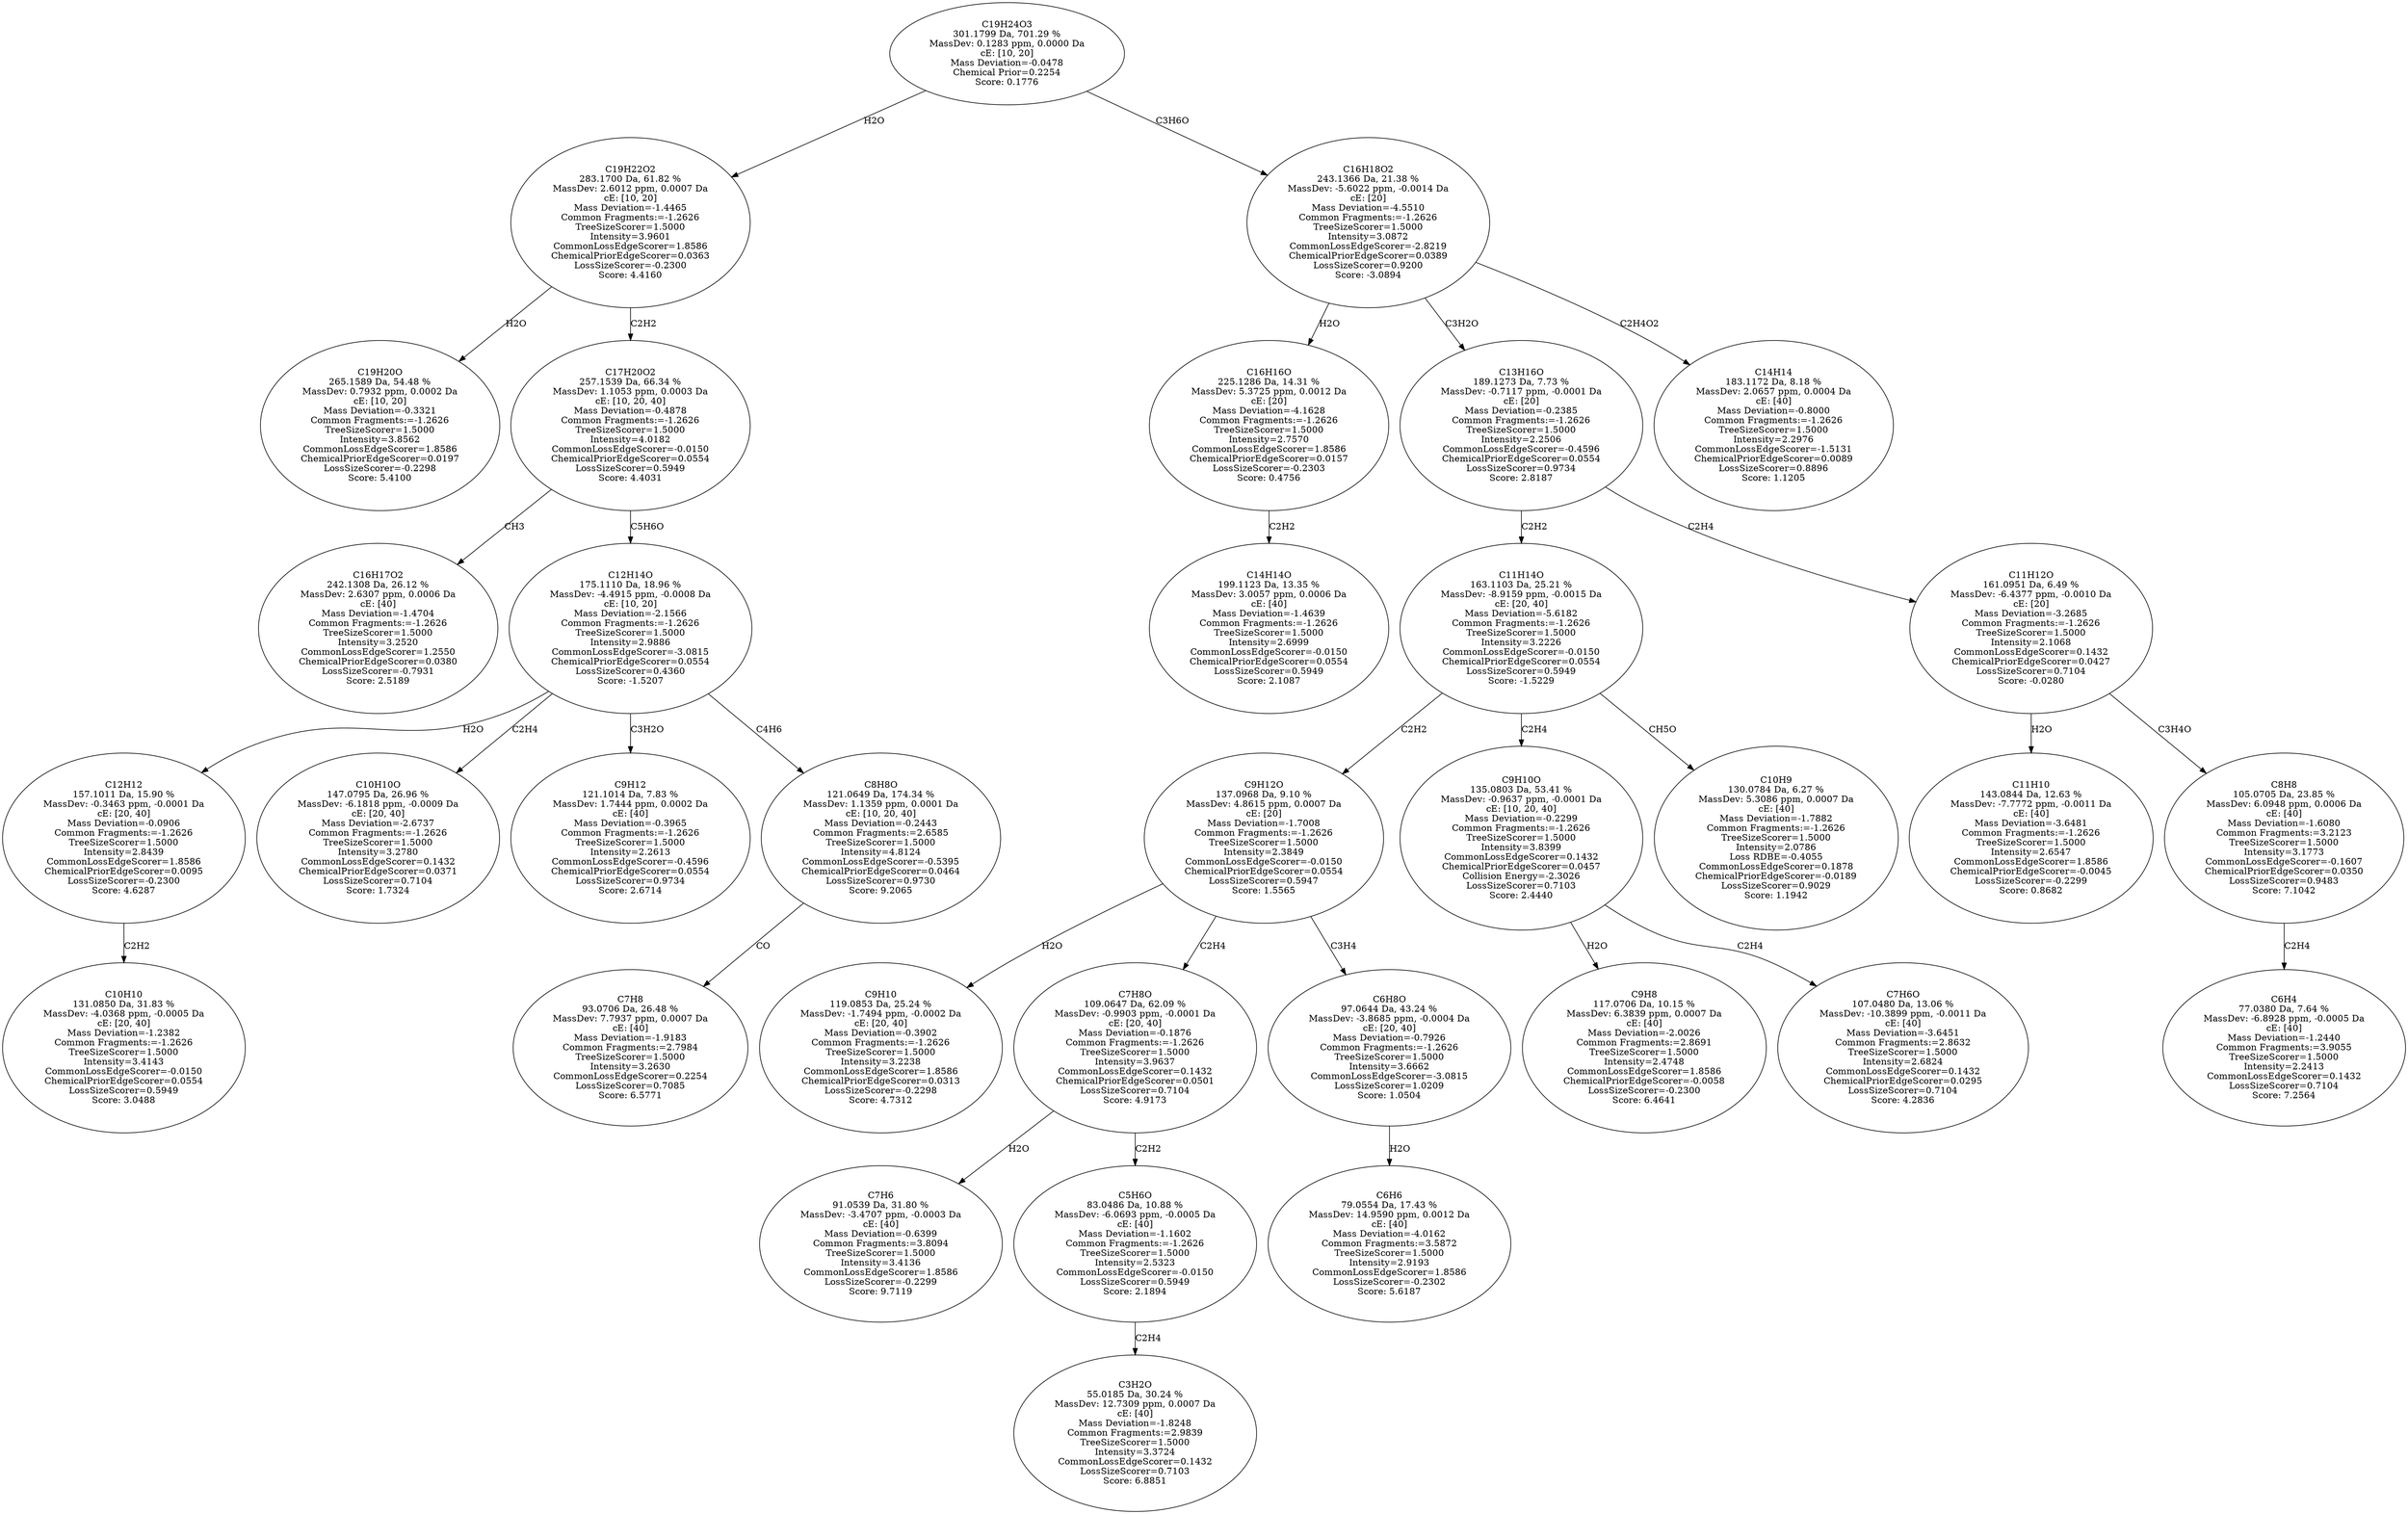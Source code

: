 strict digraph {
v1 [label="C19H20O\n265.1589 Da, 54.48 %\nMassDev: 0.7932 ppm, 0.0002 Da\ncE: [10, 20]\nMass Deviation=-0.3321\nCommon Fragments:=-1.2626\nTreeSizeScorer=1.5000\nIntensity=3.8562\nCommonLossEdgeScorer=1.8586\nChemicalPriorEdgeScorer=0.0197\nLossSizeScorer=-0.2298\nScore: 5.4100"];
v2 [label="C16H17O2\n242.1308 Da, 26.12 %\nMassDev: 2.6307 ppm, 0.0006 Da\ncE: [40]\nMass Deviation=-1.4704\nCommon Fragments:=-1.2626\nTreeSizeScorer=1.5000\nIntensity=3.2520\nCommonLossEdgeScorer=1.2550\nChemicalPriorEdgeScorer=0.0380\nLossSizeScorer=-0.7931\nScore: 2.5189"];
v3 [label="C10H10\n131.0850 Da, 31.83 %\nMassDev: -4.0368 ppm, -0.0005 Da\ncE: [20, 40]\nMass Deviation=-1.2382\nCommon Fragments:=-1.2626\nTreeSizeScorer=1.5000\nIntensity=3.4143\nCommonLossEdgeScorer=-0.0150\nChemicalPriorEdgeScorer=0.0554\nLossSizeScorer=0.5949\nScore: 3.0488"];
v4 [label="C12H12\n157.1011 Da, 15.90 %\nMassDev: -0.3463 ppm, -0.0001 Da\ncE: [20, 40]\nMass Deviation=-0.0906\nCommon Fragments:=-1.2626\nTreeSizeScorer=1.5000\nIntensity=2.8439\nCommonLossEdgeScorer=1.8586\nChemicalPriorEdgeScorer=0.0095\nLossSizeScorer=-0.2300\nScore: 4.6287"];
v5 [label="C10H10O\n147.0795 Da, 26.96 %\nMassDev: -6.1818 ppm, -0.0009 Da\ncE: [20, 40]\nMass Deviation=-2.6737\nCommon Fragments:=-1.2626\nTreeSizeScorer=1.5000\nIntensity=3.2780\nCommonLossEdgeScorer=0.1432\nChemicalPriorEdgeScorer=0.0371\nLossSizeScorer=0.7104\nScore: 1.7324"];
v6 [label="C9H12\n121.1014 Da, 7.83 %\nMassDev: 1.7444 ppm, 0.0002 Da\ncE: [40]\nMass Deviation=-0.3965\nCommon Fragments:=-1.2626\nTreeSizeScorer=1.5000\nIntensity=2.2613\nCommonLossEdgeScorer=-0.4596\nChemicalPriorEdgeScorer=0.0554\nLossSizeScorer=0.9734\nScore: 2.6714"];
v7 [label="C7H8\n93.0706 Da, 26.48 %\nMassDev: 7.7937 ppm, 0.0007 Da\ncE: [40]\nMass Deviation=-1.9183\nCommon Fragments:=2.7984\nTreeSizeScorer=1.5000\nIntensity=3.2630\nCommonLossEdgeScorer=0.2254\nLossSizeScorer=0.7085\nScore: 6.5771"];
v8 [label="C8H8O\n121.0649 Da, 174.34 %\nMassDev: 1.1359 ppm, 0.0001 Da\ncE: [10, 20, 40]\nMass Deviation=-0.2443\nCommon Fragments:=2.6585\nTreeSizeScorer=1.5000\nIntensity=4.8124\nCommonLossEdgeScorer=-0.5395\nChemicalPriorEdgeScorer=0.0464\nLossSizeScorer=0.9730\nScore: 9.2065"];
v9 [label="C12H14O\n175.1110 Da, 18.96 %\nMassDev: -4.4915 ppm, -0.0008 Da\ncE: [10, 20]\nMass Deviation=-2.1566\nCommon Fragments:=-1.2626\nTreeSizeScorer=1.5000\nIntensity=2.9886\nCommonLossEdgeScorer=-3.0815\nChemicalPriorEdgeScorer=0.0554\nLossSizeScorer=0.4360\nScore: -1.5207"];
v10 [label="C17H20O2\n257.1539 Da, 66.34 %\nMassDev: 1.1053 ppm, 0.0003 Da\ncE: [10, 20, 40]\nMass Deviation=-0.4878\nCommon Fragments:=-1.2626\nTreeSizeScorer=1.5000\nIntensity=4.0182\nCommonLossEdgeScorer=-0.0150\nChemicalPriorEdgeScorer=0.0554\nLossSizeScorer=0.5949\nScore: 4.4031"];
v11 [label="C19H22O2\n283.1700 Da, 61.82 %\nMassDev: 2.6012 ppm, 0.0007 Da\ncE: [10, 20]\nMass Deviation=-1.4465\nCommon Fragments:=-1.2626\nTreeSizeScorer=1.5000\nIntensity=3.9601\nCommonLossEdgeScorer=1.8586\nChemicalPriorEdgeScorer=0.0363\nLossSizeScorer=-0.2300\nScore: 4.4160"];
v12 [label="C14H14O\n199.1123 Da, 13.35 %\nMassDev: 3.0057 ppm, 0.0006 Da\ncE: [40]\nMass Deviation=-1.4639\nCommon Fragments:=-1.2626\nTreeSizeScorer=1.5000\nIntensity=2.6999\nCommonLossEdgeScorer=-0.0150\nChemicalPriorEdgeScorer=0.0554\nLossSizeScorer=0.5949\nScore: 2.1087"];
v13 [label="C16H16O\n225.1286 Da, 14.31 %\nMassDev: 5.3725 ppm, 0.0012 Da\ncE: [20]\nMass Deviation=-4.1628\nCommon Fragments:=-1.2626\nTreeSizeScorer=1.5000\nIntensity=2.7570\nCommonLossEdgeScorer=1.8586\nChemicalPriorEdgeScorer=0.0157\nLossSizeScorer=-0.2303\nScore: 0.4756"];
v14 [label="C9H10\n119.0853 Da, 25.24 %\nMassDev: -1.7494 ppm, -0.0002 Da\ncE: [20, 40]\nMass Deviation=-0.3902\nCommon Fragments:=-1.2626\nTreeSizeScorer=1.5000\nIntensity=3.2238\nCommonLossEdgeScorer=1.8586\nChemicalPriorEdgeScorer=0.0313\nLossSizeScorer=-0.2298\nScore: 4.7312"];
v15 [label="C7H6\n91.0539 Da, 31.80 %\nMassDev: -3.4707 ppm, -0.0003 Da\ncE: [40]\nMass Deviation=-0.6399\nCommon Fragments:=3.8094\nTreeSizeScorer=1.5000\nIntensity=3.4136\nCommonLossEdgeScorer=1.8586\nLossSizeScorer=-0.2299\nScore: 9.7119"];
v16 [label="C3H2O\n55.0185 Da, 30.24 %\nMassDev: 12.7309 ppm, 0.0007 Da\ncE: [40]\nMass Deviation=-1.8248\nCommon Fragments:=2.9839\nTreeSizeScorer=1.5000\nIntensity=3.3724\nCommonLossEdgeScorer=0.1432\nLossSizeScorer=0.7103\nScore: 6.8851"];
v17 [label="C5H6O\n83.0486 Da, 10.88 %\nMassDev: -6.0693 ppm, -0.0005 Da\ncE: [40]\nMass Deviation=-1.1602\nCommon Fragments:=-1.2626\nTreeSizeScorer=1.5000\nIntensity=2.5323\nCommonLossEdgeScorer=-0.0150\nLossSizeScorer=0.5949\nScore: 2.1894"];
v18 [label="C7H8O\n109.0647 Da, 62.09 %\nMassDev: -0.9903 ppm, -0.0001 Da\ncE: [20, 40]\nMass Deviation=-0.1876\nCommon Fragments:=-1.2626\nTreeSizeScorer=1.5000\nIntensity=3.9637\nCommonLossEdgeScorer=0.1432\nChemicalPriorEdgeScorer=0.0501\nLossSizeScorer=0.7104\nScore: 4.9173"];
v19 [label="C6H6\n79.0554 Da, 17.43 %\nMassDev: 14.9590 ppm, 0.0012 Da\ncE: [40]\nMass Deviation=-4.0162\nCommon Fragments:=3.5872\nTreeSizeScorer=1.5000\nIntensity=2.9193\nCommonLossEdgeScorer=1.8586\nLossSizeScorer=-0.2302\nScore: 5.6187"];
v20 [label="C6H8O\n97.0644 Da, 43.24 %\nMassDev: -3.8685 ppm, -0.0004 Da\ncE: [20, 40]\nMass Deviation=-0.7926\nCommon Fragments:=-1.2626\nTreeSizeScorer=1.5000\nIntensity=3.6662\nCommonLossEdgeScorer=-3.0815\nLossSizeScorer=1.0209\nScore: 1.0504"];
v21 [label="C9H12O\n137.0968 Da, 9.10 %\nMassDev: 4.8615 ppm, 0.0007 Da\ncE: [20]\nMass Deviation=-1.7008\nCommon Fragments:=-1.2626\nTreeSizeScorer=1.5000\nIntensity=2.3849\nCommonLossEdgeScorer=-0.0150\nChemicalPriorEdgeScorer=0.0554\nLossSizeScorer=0.5947\nScore: 1.5565"];
v22 [label="C9H8\n117.0706 Da, 10.15 %\nMassDev: 6.3839 ppm, 0.0007 Da\ncE: [40]\nMass Deviation=-2.0026\nCommon Fragments:=2.8691\nTreeSizeScorer=1.5000\nIntensity=2.4748\nCommonLossEdgeScorer=1.8586\nChemicalPriorEdgeScorer=-0.0058\nLossSizeScorer=-0.2300\nScore: 6.4641"];
v23 [label="C7H6O\n107.0480 Da, 13.06 %\nMassDev: -10.3899 ppm, -0.0011 Da\ncE: [40]\nMass Deviation=-3.6451\nCommon Fragments:=2.8632\nTreeSizeScorer=1.5000\nIntensity=2.6824\nCommonLossEdgeScorer=0.1432\nChemicalPriorEdgeScorer=0.0295\nLossSizeScorer=0.7104\nScore: 4.2836"];
v24 [label="C9H10O\n135.0803 Da, 53.41 %\nMassDev: -0.9637 ppm, -0.0001 Da\ncE: [10, 20, 40]\nMass Deviation=-0.2299\nCommon Fragments:=-1.2626\nTreeSizeScorer=1.5000\nIntensity=3.8399\nCommonLossEdgeScorer=0.1432\nChemicalPriorEdgeScorer=0.0457\nCollision Energy=-2.3026\nLossSizeScorer=0.7103\nScore: 2.4440"];
v25 [label="C10H9\n130.0784 Da, 6.27 %\nMassDev: 5.3086 ppm, 0.0007 Da\ncE: [40]\nMass Deviation=-1.7882\nCommon Fragments:=-1.2626\nTreeSizeScorer=1.5000\nIntensity=2.0786\nLoss RDBE=-0.4055\nCommonLossEdgeScorer=0.1878\nChemicalPriorEdgeScorer=-0.0189\nLossSizeScorer=0.9029\nScore: 1.1942"];
v26 [label="C11H14O\n163.1103 Da, 25.21 %\nMassDev: -8.9159 ppm, -0.0015 Da\ncE: [20, 40]\nMass Deviation=-5.6182\nCommon Fragments:=-1.2626\nTreeSizeScorer=1.5000\nIntensity=3.2226\nCommonLossEdgeScorer=-0.0150\nChemicalPriorEdgeScorer=0.0554\nLossSizeScorer=0.5949\nScore: -1.5229"];
v27 [label="C11H10\n143.0844 Da, 12.63 %\nMassDev: -7.7772 ppm, -0.0011 Da\ncE: [40]\nMass Deviation=-3.6481\nCommon Fragments:=-1.2626\nTreeSizeScorer=1.5000\nIntensity=2.6547\nCommonLossEdgeScorer=1.8586\nChemicalPriorEdgeScorer=-0.0045\nLossSizeScorer=-0.2299\nScore: 0.8682"];
v28 [label="C6H4\n77.0380 Da, 7.64 %\nMassDev: -6.8928 ppm, -0.0005 Da\ncE: [40]\nMass Deviation=-1.2440\nCommon Fragments:=3.9055\nTreeSizeScorer=1.5000\nIntensity=2.2413\nCommonLossEdgeScorer=0.1432\nLossSizeScorer=0.7104\nScore: 7.2564"];
v29 [label="C8H8\n105.0705 Da, 23.85 %\nMassDev: 6.0948 ppm, 0.0006 Da\ncE: [40]\nMass Deviation=-1.6080\nCommon Fragments:=3.2123\nTreeSizeScorer=1.5000\nIntensity=3.1773\nCommonLossEdgeScorer=-0.1607\nChemicalPriorEdgeScorer=0.0350\nLossSizeScorer=0.9483\nScore: 7.1042"];
v30 [label="C11H12O\n161.0951 Da, 6.49 %\nMassDev: -6.4377 ppm, -0.0010 Da\ncE: [20]\nMass Deviation=-3.2685\nCommon Fragments:=-1.2626\nTreeSizeScorer=1.5000\nIntensity=2.1068\nCommonLossEdgeScorer=0.1432\nChemicalPriorEdgeScorer=0.0427\nLossSizeScorer=0.7104\nScore: -0.0280"];
v31 [label="C13H16O\n189.1273 Da, 7.73 %\nMassDev: -0.7117 ppm, -0.0001 Da\ncE: [20]\nMass Deviation=-0.2385\nCommon Fragments:=-1.2626\nTreeSizeScorer=1.5000\nIntensity=2.2506\nCommonLossEdgeScorer=-0.4596\nChemicalPriorEdgeScorer=0.0554\nLossSizeScorer=0.9734\nScore: 2.8187"];
v32 [label="C14H14\n183.1172 Da, 8.18 %\nMassDev: 2.0657 ppm, 0.0004 Da\ncE: [40]\nMass Deviation=-0.8000\nCommon Fragments:=-1.2626\nTreeSizeScorer=1.5000\nIntensity=2.2976\nCommonLossEdgeScorer=-1.5131\nChemicalPriorEdgeScorer=0.0089\nLossSizeScorer=0.8896\nScore: 1.1205"];
v33 [label="C16H18O2\n243.1366 Da, 21.38 %\nMassDev: -5.6022 ppm, -0.0014 Da\ncE: [20]\nMass Deviation=-4.5510\nCommon Fragments:=-1.2626\nTreeSizeScorer=1.5000\nIntensity=3.0872\nCommonLossEdgeScorer=-2.8219\nChemicalPriorEdgeScorer=0.0389\nLossSizeScorer=0.9200\nScore: -3.0894"];
v34 [label="C19H24O3\n301.1799 Da, 701.29 %\nMassDev: 0.1283 ppm, 0.0000 Da\ncE: [10, 20]\nMass Deviation=-0.0478\nChemical Prior=0.2254\nScore: 0.1776"];
v11 -> v1 [label="H2O"];
v10 -> v2 [label="CH3"];
v4 -> v3 [label="C2H2"];
v9 -> v4 [label="H2O"];
v9 -> v5 [label="C2H4"];
v9 -> v6 [label="C3H2O"];
v8 -> v7 [label="CO"];
v9 -> v8 [label="C4H6"];
v10 -> v9 [label="C5H6O"];
v11 -> v10 [label="C2H2"];
v34 -> v11 [label="H2O"];
v13 -> v12 [label="C2H2"];
v33 -> v13 [label="H2O"];
v21 -> v14 [label="H2O"];
v18 -> v15 [label="H2O"];
v17 -> v16 [label="C2H4"];
v18 -> v17 [label="C2H2"];
v21 -> v18 [label="C2H4"];
v20 -> v19 [label="H2O"];
v21 -> v20 [label="C3H4"];
v26 -> v21 [label="C2H2"];
v24 -> v22 [label="H2O"];
v24 -> v23 [label="C2H4"];
v26 -> v24 [label="C2H4"];
v26 -> v25 [label="CH5O"];
v31 -> v26 [label="C2H2"];
v30 -> v27 [label="H2O"];
v29 -> v28 [label="C2H4"];
v30 -> v29 [label="C3H4O"];
v31 -> v30 [label="C2H4"];
v33 -> v31 [label="C3H2O"];
v33 -> v32 [label="C2H4O2"];
v34 -> v33 [label="C3H6O"];
}